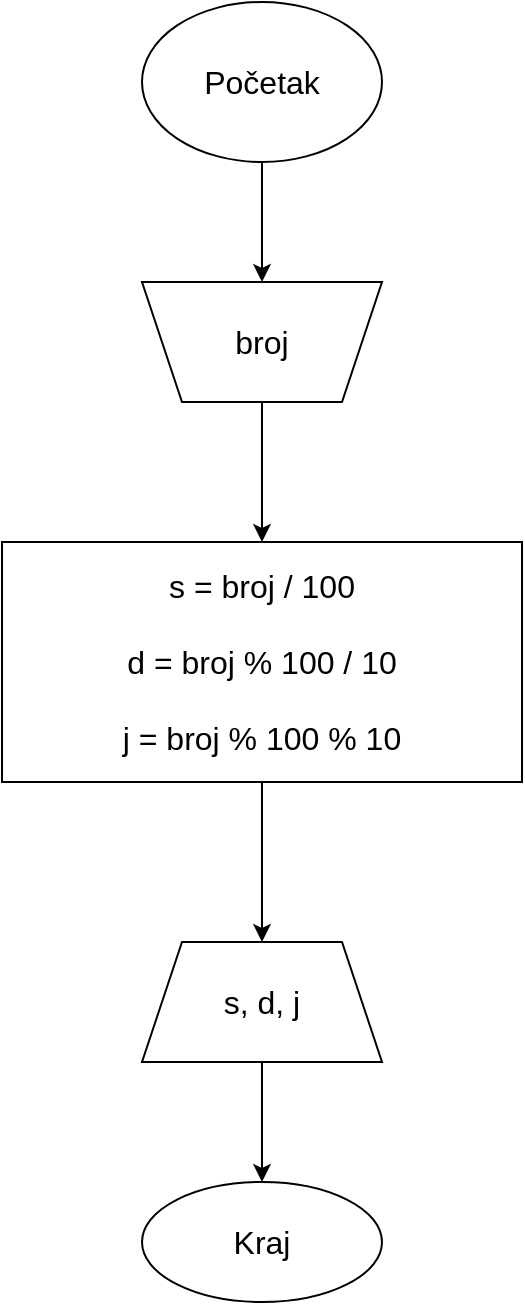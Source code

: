 <mxfile version="20.4.0" type="device"><diagram id="SFwF443IURUcwpd1mi96" name="Page-1"><mxGraphModel dx="907" dy="1097" grid="1" gridSize="10" guides="1" tooltips="1" connect="1" arrows="1" fold="1" page="1" pageScale="1" pageWidth="827" pageHeight="1169" math="0" shadow="0"><root><mxCell id="0"/><mxCell id="1" parent="0"/><mxCell id="oEPviIcT9jgt-AWfIL_G-3" value="" style="edgeStyle=orthogonalEdgeStyle;rounded=0;orthogonalLoop=1;jettySize=auto;html=1;fontSize=16;" edge="1" parent="1" source="oEPviIcT9jgt-AWfIL_G-1" target="oEPviIcT9jgt-AWfIL_G-2"><mxGeometry relative="1" as="geometry"/></mxCell><mxCell id="oEPviIcT9jgt-AWfIL_G-1" value="Početak" style="ellipse;whiteSpace=wrap;html=1;fontSize=16;" vertex="1" parent="1"><mxGeometry x="340" y="80" width="120" height="80" as="geometry"/></mxCell><mxCell id="oEPviIcT9jgt-AWfIL_G-5" value="" style="edgeStyle=orthogonalEdgeStyle;rounded=0;orthogonalLoop=1;jettySize=auto;html=1;fontSize=16;" edge="1" parent="1" source="oEPviIcT9jgt-AWfIL_G-2" target="oEPviIcT9jgt-AWfIL_G-4"><mxGeometry relative="1" as="geometry"/></mxCell><mxCell id="oEPviIcT9jgt-AWfIL_G-2" value="broj" style="shape=trapezoid;perimeter=trapezoidPerimeter;whiteSpace=wrap;html=1;fixedSize=1;direction=west;fontSize=16;" vertex="1" parent="1"><mxGeometry x="340" y="220" width="120" height="60" as="geometry"/></mxCell><mxCell id="oEPviIcT9jgt-AWfIL_G-7" value="" style="edgeStyle=orthogonalEdgeStyle;rounded=0;orthogonalLoop=1;jettySize=auto;html=1;fontSize=16;" edge="1" parent="1" source="oEPviIcT9jgt-AWfIL_G-4" target="oEPviIcT9jgt-AWfIL_G-6"><mxGeometry relative="1" as="geometry"/></mxCell><mxCell id="oEPviIcT9jgt-AWfIL_G-4" value="s = broj / 100&lt;br&gt;&lt;br&gt;d = broj % 100 / 10&lt;br&gt;&lt;br&gt;j = broj % 100 % 10" style="whiteSpace=wrap;html=1;fontSize=16;" vertex="1" parent="1"><mxGeometry x="270" y="350" width="260" height="120" as="geometry"/></mxCell><mxCell id="oEPviIcT9jgt-AWfIL_G-9" value="" style="edgeStyle=orthogonalEdgeStyle;rounded=0;orthogonalLoop=1;jettySize=auto;html=1;fontSize=16;" edge="1" parent="1" source="oEPviIcT9jgt-AWfIL_G-6" target="oEPviIcT9jgt-AWfIL_G-8"><mxGeometry relative="1" as="geometry"/></mxCell><mxCell id="oEPviIcT9jgt-AWfIL_G-6" value="s, d, j" style="shape=trapezoid;perimeter=trapezoidPerimeter;whiteSpace=wrap;html=1;fixedSize=1;fontSize=16;" vertex="1" parent="1"><mxGeometry x="340" y="550" width="120" height="60" as="geometry"/></mxCell><mxCell id="oEPviIcT9jgt-AWfIL_G-8" value="Kraj" style="ellipse;whiteSpace=wrap;html=1;fontSize=16;" vertex="1" parent="1"><mxGeometry x="340" y="670" width="120" height="60" as="geometry"/></mxCell></root></mxGraphModel></diagram></mxfile>